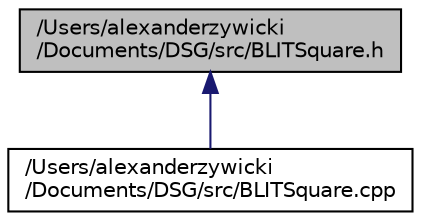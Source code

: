 digraph "/Users/alexanderzywicki/Documents/DSG/src/BLITSquare.h"
{
  edge [fontname="Helvetica",fontsize="10",labelfontname="Helvetica",labelfontsize="10"];
  node [fontname="Helvetica",fontsize="10",shape=record];
  Node1 [label="/Users/alexanderzywicki\l/Documents/DSG/src/BLITSquare.h",height=0.2,width=0.4,color="black", fillcolor="grey75", style="filled", fontcolor="black"];
  Node1 -> Node2 [dir="back",color="midnightblue",fontsize="10",style="solid",fontname="Helvetica"];
  Node2 [label="/Users/alexanderzywicki\l/Documents/DSG/src/BLITSquare.cpp",height=0.2,width=0.4,color="black", fillcolor="white", style="filled",URL="$_b_l_i_t_square_8cpp.html"];
}

